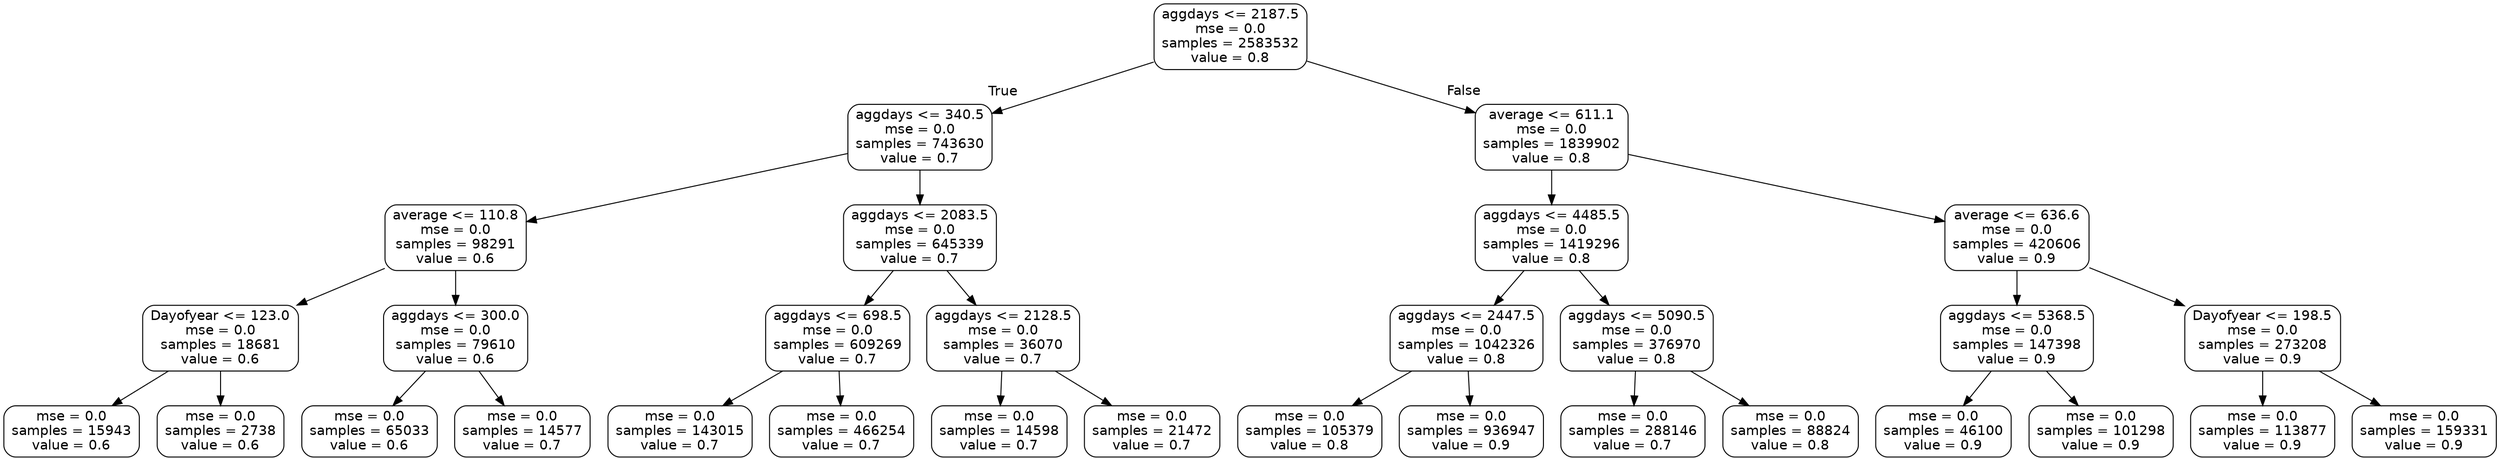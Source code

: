 digraph Tree {
node [shape=box, style="rounded", color="black", fontname=helvetica] ;
edge [fontname=helvetica] ;
0 [label="aggdays <= 2187.5\nmse = 0.0\nsamples = 2583532\nvalue = 0.8"] ;
1 [label="aggdays <= 340.5\nmse = 0.0\nsamples = 743630\nvalue = 0.7"] ;
0 -> 1 [labeldistance=2.5, labelangle=45, headlabel="True"] ;
2 [label="average <= 110.8\nmse = 0.0\nsamples = 98291\nvalue = 0.6"] ;
1 -> 2 ;
3 [label="Dayofyear <= 123.0\nmse = 0.0\nsamples = 18681\nvalue = 0.6"] ;
2 -> 3 ;
4 [label="mse = 0.0\nsamples = 15943\nvalue = 0.6"] ;
3 -> 4 ;
5 [label="mse = 0.0\nsamples = 2738\nvalue = 0.6"] ;
3 -> 5 ;
6 [label="aggdays <= 300.0\nmse = 0.0\nsamples = 79610\nvalue = 0.6"] ;
2 -> 6 ;
7 [label="mse = 0.0\nsamples = 65033\nvalue = 0.6"] ;
6 -> 7 ;
8 [label="mse = 0.0\nsamples = 14577\nvalue = 0.7"] ;
6 -> 8 ;
9 [label="aggdays <= 2083.5\nmse = 0.0\nsamples = 645339\nvalue = 0.7"] ;
1 -> 9 ;
10 [label="aggdays <= 698.5\nmse = 0.0\nsamples = 609269\nvalue = 0.7"] ;
9 -> 10 ;
11 [label="mse = 0.0\nsamples = 143015\nvalue = 0.7"] ;
10 -> 11 ;
12 [label="mse = 0.0\nsamples = 466254\nvalue = 0.7"] ;
10 -> 12 ;
13 [label="aggdays <= 2128.5\nmse = 0.0\nsamples = 36070\nvalue = 0.7"] ;
9 -> 13 ;
14 [label="mse = 0.0\nsamples = 14598\nvalue = 0.7"] ;
13 -> 14 ;
15 [label="mse = 0.0\nsamples = 21472\nvalue = 0.7"] ;
13 -> 15 ;
16 [label="average <= 611.1\nmse = 0.0\nsamples = 1839902\nvalue = 0.8"] ;
0 -> 16 [labeldistance=2.5, labelangle=-45, headlabel="False"] ;
17 [label="aggdays <= 4485.5\nmse = 0.0\nsamples = 1419296\nvalue = 0.8"] ;
16 -> 17 ;
18 [label="aggdays <= 2447.5\nmse = 0.0\nsamples = 1042326\nvalue = 0.8"] ;
17 -> 18 ;
19 [label="mse = 0.0\nsamples = 105379\nvalue = 0.8"] ;
18 -> 19 ;
20 [label="mse = 0.0\nsamples = 936947\nvalue = 0.9"] ;
18 -> 20 ;
21 [label="aggdays <= 5090.5\nmse = 0.0\nsamples = 376970\nvalue = 0.8"] ;
17 -> 21 ;
22 [label="mse = 0.0\nsamples = 288146\nvalue = 0.7"] ;
21 -> 22 ;
23 [label="mse = 0.0\nsamples = 88824\nvalue = 0.8"] ;
21 -> 23 ;
24 [label="average <= 636.6\nmse = 0.0\nsamples = 420606\nvalue = 0.9"] ;
16 -> 24 ;
25 [label="aggdays <= 5368.5\nmse = 0.0\nsamples = 147398\nvalue = 0.9"] ;
24 -> 25 ;
26 [label="mse = 0.0\nsamples = 46100\nvalue = 0.9"] ;
25 -> 26 ;
27 [label="mse = 0.0\nsamples = 101298\nvalue = 0.9"] ;
25 -> 27 ;
28 [label="Dayofyear <= 198.5\nmse = 0.0\nsamples = 273208\nvalue = 0.9"] ;
24 -> 28 ;
29 [label="mse = 0.0\nsamples = 113877\nvalue = 0.9"] ;
28 -> 29 ;
30 [label="mse = 0.0\nsamples = 159331\nvalue = 0.9"] ;
28 -> 30 ;
}